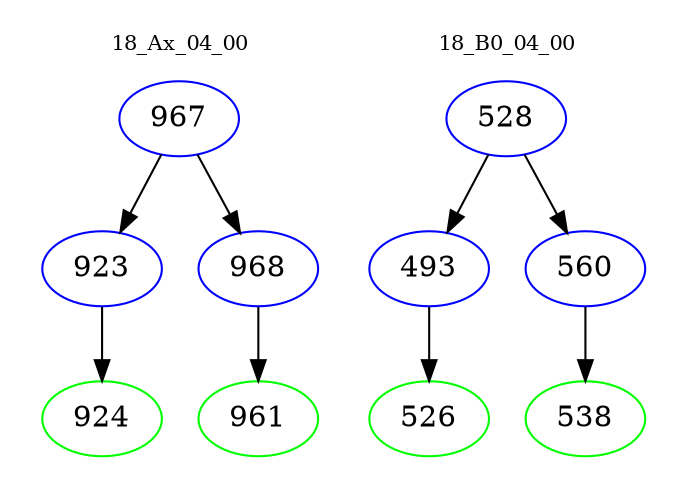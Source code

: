 digraph{
subgraph cluster_0 {
color = white
label = "18_Ax_04_00";
fontsize=10;
T0_967 [label="967", color="blue"]
T0_967 -> T0_923 [color="black"]
T0_923 [label="923", color="blue"]
T0_923 -> T0_924 [color="black"]
T0_924 [label="924", color="green"]
T0_967 -> T0_968 [color="black"]
T0_968 [label="968", color="blue"]
T0_968 -> T0_961 [color="black"]
T0_961 [label="961", color="green"]
}
subgraph cluster_1 {
color = white
label = "18_B0_04_00";
fontsize=10;
T1_528 [label="528", color="blue"]
T1_528 -> T1_493 [color="black"]
T1_493 [label="493", color="blue"]
T1_493 -> T1_526 [color="black"]
T1_526 [label="526", color="green"]
T1_528 -> T1_560 [color="black"]
T1_560 [label="560", color="blue"]
T1_560 -> T1_538 [color="black"]
T1_538 [label="538", color="green"]
}
}
